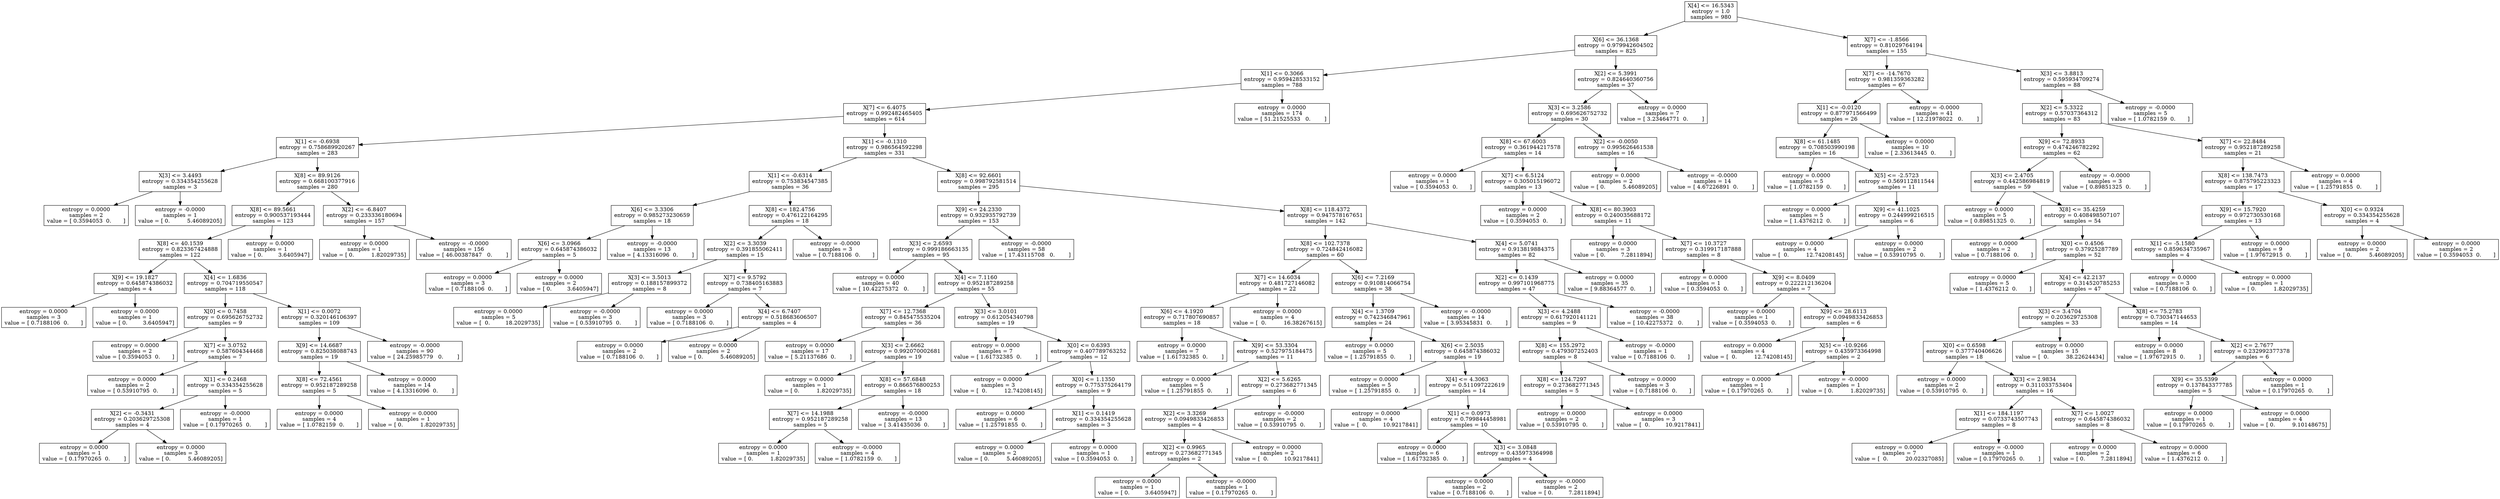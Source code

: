 digraph Tree {
0 [label="X[4] <= 16.5343\nentropy = 1.0\nsamples = 980", shape="box"] ;
1 [label="X[6] <= 36.1368\nentropy = 0.979942604502\nsamples = 825", shape="box"] ;
0 -> 1 ;
2 [label="X[1] <= 0.3066\nentropy = 0.959428533152\nsamples = 788", shape="box"] ;
1 -> 2 ;
3 [label="X[7] <= 6.4075\nentropy = 0.992482465405\nsamples = 614", shape="box"] ;
2 -> 3 ;
4 [label="X[1] <= -0.6938\nentropy = 0.758689920267\nsamples = 283", shape="box"] ;
3 -> 4 ;
5 [label="X[3] <= 3.4493\nentropy = 0.334354255628\nsamples = 3", shape="box"] ;
4 -> 5 ;
6 [label="entropy = 0.0000\nsamples = 2\nvalue = [ 0.3594053  0.       ]", shape="box"] ;
5 -> 6 ;
7 [label="entropy = -0.0000\nsamples = 1\nvalue = [ 0.          5.46089205]", shape="box"] ;
5 -> 7 ;
8 [label="X[8] <= 89.9126\nentropy = 0.668100377916\nsamples = 280", shape="box"] ;
4 -> 8 ;
9 [label="X[8] <= 89.5661\nentropy = 0.900537193444\nsamples = 123", shape="box"] ;
8 -> 9 ;
10 [label="X[8] <= 40.1539\nentropy = 0.823367424888\nsamples = 122", shape="box"] ;
9 -> 10 ;
11 [label="X[9] <= 19.1827\nentropy = 0.645874386032\nsamples = 4", shape="box"] ;
10 -> 11 ;
12 [label="entropy = 0.0000\nsamples = 3\nvalue = [ 0.7188106  0.       ]", shape="box"] ;
11 -> 12 ;
13 [label="entropy = 0.0000\nsamples = 1\nvalue = [ 0.         3.6405947]", shape="box"] ;
11 -> 13 ;
14 [label="X[4] <= 1.6836\nentropy = 0.704719550547\nsamples = 118", shape="box"] ;
10 -> 14 ;
15 [label="X[0] <= 0.7458\nentropy = 0.695626752732\nsamples = 9", shape="box"] ;
14 -> 15 ;
16 [label="entropy = 0.0000\nsamples = 2\nvalue = [ 0.3594053  0.       ]", shape="box"] ;
15 -> 16 ;
17 [label="X[7] <= 3.0752\nentropy = 0.587604344468\nsamples = 7", shape="box"] ;
15 -> 17 ;
18 [label="entropy = 0.0000\nsamples = 2\nvalue = [ 0.53910795  0.        ]", shape="box"] ;
17 -> 18 ;
19 [label="X[1] <= 0.2468\nentropy = 0.334354255628\nsamples = 5", shape="box"] ;
17 -> 19 ;
20 [label="X[2] <= -0.3431\nentropy = 0.203629725308\nsamples = 4", shape="box"] ;
19 -> 20 ;
21 [label="entropy = 0.0000\nsamples = 1\nvalue = [ 0.17970265  0.        ]", shape="box"] ;
20 -> 21 ;
22 [label="entropy = 0.0000\nsamples = 3\nvalue = [ 0.          5.46089205]", shape="box"] ;
20 -> 22 ;
23 [label="entropy = -0.0000\nsamples = 1\nvalue = [ 0.17970265  0.        ]", shape="box"] ;
19 -> 23 ;
24 [label="X[1] <= 0.0072\nentropy = 0.320146106397\nsamples = 109", shape="box"] ;
14 -> 24 ;
25 [label="X[9] <= 14.6687\nentropy = 0.825038088743\nsamples = 19", shape="box"] ;
24 -> 25 ;
26 [label="X[8] <= 72.4561\nentropy = 0.952187289258\nsamples = 5", shape="box"] ;
25 -> 26 ;
27 [label="entropy = 0.0000\nsamples = 4\nvalue = [ 1.0782159  0.       ]", shape="box"] ;
26 -> 27 ;
28 [label="entropy = 0.0000\nsamples = 1\nvalue = [ 0.          1.82029735]", shape="box"] ;
26 -> 28 ;
29 [label="entropy = 0.0000\nsamples = 14\nvalue = [ 4.13316096  0.        ]", shape="box"] ;
25 -> 29 ;
30 [label="entropy = -0.0000\nsamples = 90\nvalue = [ 24.25985779   0.        ]", shape="box"] ;
24 -> 30 ;
31 [label="entropy = 0.0000\nsamples = 1\nvalue = [ 0.         3.6405947]", shape="box"] ;
9 -> 31 ;
32 [label="X[2] <= -6.8407\nentropy = 0.233336180694\nsamples = 157", shape="box"] ;
8 -> 32 ;
33 [label="entropy = 0.0000\nsamples = 1\nvalue = [ 0.          1.82029735]", shape="box"] ;
32 -> 33 ;
34 [label="entropy = -0.0000\nsamples = 156\nvalue = [ 46.00387847   0.        ]", shape="box"] ;
32 -> 34 ;
35 [label="X[1] <= -0.1310\nentropy = 0.986564592298\nsamples = 331", shape="box"] ;
3 -> 35 ;
36 [label="X[1] <= -0.6314\nentropy = 0.753834547385\nsamples = 36", shape="box"] ;
35 -> 36 ;
37 [label="X[6] <= 3.3306\nentropy = 0.985273230659\nsamples = 18", shape="box"] ;
36 -> 37 ;
38 [label="X[6] <= 3.0966\nentropy = 0.645874386032\nsamples = 5", shape="box"] ;
37 -> 38 ;
39 [label="entropy = 0.0000\nsamples = 3\nvalue = [ 0.7188106  0.       ]", shape="box"] ;
38 -> 39 ;
40 [label="entropy = 0.0000\nsamples = 2\nvalue = [ 0.         3.6405947]", shape="box"] ;
38 -> 40 ;
41 [label="entropy = -0.0000\nsamples = 13\nvalue = [ 4.13316096  0.        ]", shape="box"] ;
37 -> 41 ;
42 [label="X[8] <= 182.4756\nentropy = 0.476122164295\nsamples = 18", shape="box"] ;
36 -> 42 ;
43 [label="X[2] <= 3.3039\nentropy = 0.391855062411\nsamples = 15", shape="box"] ;
42 -> 43 ;
44 [label="X[3] <= 3.5013\nentropy = 0.188157899372\nsamples = 8", shape="box"] ;
43 -> 44 ;
45 [label="entropy = 0.0000\nsamples = 5\nvalue = [  0.         18.2029735]", shape="box"] ;
44 -> 45 ;
46 [label="entropy = -0.0000\nsamples = 3\nvalue = [ 0.53910795  0.        ]", shape="box"] ;
44 -> 46 ;
47 [label="X[7] <= 9.5792\nentropy = 0.738405163883\nsamples = 7", shape="box"] ;
43 -> 47 ;
48 [label="entropy = 0.0000\nsamples = 3\nvalue = [ 0.7188106  0.       ]", shape="box"] ;
47 -> 48 ;
49 [label="X[4] <= 6.7407\nentropy = 0.518683606507\nsamples = 4", shape="box"] ;
47 -> 49 ;
50 [label="entropy = 0.0000\nsamples = 2\nvalue = [ 0.7188106  0.       ]", shape="box"] ;
49 -> 50 ;
51 [label="entropy = 0.0000\nsamples = 2\nvalue = [ 0.          5.46089205]", shape="box"] ;
49 -> 51 ;
52 [label="entropy = -0.0000\nsamples = 3\nvalue = [ 0.7188106  0.       ]", shape="box"] ;
42 -> 52 ;
53 [label="X[8] <= 92.6601\nentropy = 0.998792581514\nsamples = 295", shape="box"] ;
35 -> 53 ;
54 [label="X[9] <= 24.2330\nentropy = 0.932935792739\nsamples = 153", shape="box"] ;
53 -> 54 ;
55 [label="X[3] <= 2.6593\nentropy = 0.999186663135\nsamples = 95", shape="box"] ;
54 -> 55 ;
56 [label="entropy = 0.0000\nsamples = 40\nvalue = [ 10.42275372   0.        ]", shape="box"] ;
55 -> 56 ;
57 [label="X[4] <= 7.1160\nentropy = 0.952187289258\nsamples = 55", shape="box"] ;
55 -> 57 ;
58 [label="X[7] <= 12.7368\nentropy = 0.845475535204\nsamples = 36", shape="box"] ;
57 -> 58 ;
59 [label="entropy = 0.0000\nsamples = 17\nvalue = [ 5.21137686  0.        ]", shape="box"] ;
58 -> 59 ;
60 [label="X[3] <= 2.6662\nentropy = 0.992070002681\nsamples = 19", shape="box"] ;
58 -> 60 ;
61 [label="entropy = 0.0000\nsamples = 1\nvalue = [ 0.          1.82029735]", shape="box"] ;
60 -> 61 ;
62 [label="X[8] <= 57.6848\nentropy = 0.866576800253\nsamples = 18", shape="box"] ;
60 -> 62 ;
63 [label="X[7] <= 14.1988\nentropy = 0.952187289258\nsamples = 5", shape="box"] ;
62 -> 63 ;
64 [label="entropy = 0.0000\nsamples = 1\nvalue = [ 0.          1.82029735]", shape="box"] ;
63 -> 64 ;
65 [label="entropy = -0.0000\nsamples = 4\nvalue = [ 1.0782159  0.       ]", shape="box"] ;
63 -> 65 ;
66 [label="entropy = -0.0000\nsamples = 13\nvalue = [ 3.41435036  0.        ]", shape="box"] ;
62 -> 66 ;
67 [label="X[3] <= 3.0101\nentropy = 0.612054340798\nsamples = 19", shape="box"] ;
57 -> 67 ;
68 [label="entropy = 0.0000\nsamples = 7\nvalue = [ 1.61732385  0.        ]", shape="box"] ;
67 -> 68 ;
69 [label="X[0] <= 0.6393\nentropy = 0.407789763252\nsamples = 12", shape="box"] ;
67 -> 69 ;
70 [label="entropy = 0.0000\nsamples = 3\nvalue = [  0.          12.74208145]", shape="box"] ;
69 -> 70 ;
71 [label="X[0] <= 1.1350\nentropy = 0.775375264179\nsamples = 9", shape="box"] ;
69 -> 71 ;
72 [label="entropy = 0.0000\nsamples = 6\nvalue = [ 1.25791855  0.        ]", shape="box"] ;
71 -> 72 ;
73 [label="X[1] <= 0.1419\nentropy = 0.334354255628\nsamples = 3", shape="box"] ;
71 -> 73 ;
74 [label="entropy = 0.0000\nsamples = 2\nvalue = [ 0.          5.46089205]", shape="box"] ;
73 -> 74 ;
75 [label="entropy = 0.0000\nsamples = 1\nvalue = [ 0.3594053  0.       ]", shape="box"] ;
73 -> 75 ;
76 [label="entropy = -0.0000\nsamples = 58\nvalue = [ 17.43115708   0.        ]", shape="box"] ;
54 -> 76 ;
77 [label="X[8] <= 118.4372\nentropy = 0.947578167651\nsamples = 142", shape="box"] ;
53 -> 77 ;
78 [label="X[8] <= 102.7378\nentropy = 0.724842416082\nsamples = 60", shape="box"] ;
77 -> 78 ;
79 [label="X[7] <= 14.6034\nentropy = 0.481727146082\nsamples = 22", shape="box"] ;
78 -> 79 ;
80 [label="X[6] <= 4.1920\nentropy = 0.717807690857\nsamples = 18", shape="box"] ;
79 -> 80 ;
81 [label="entropy = 0.0000\nsamples = 7\nvalue = [ 1.61732385  0.        ]", shape="box"] ;
80 -> 81 ;
82 [label="X[9] <= 53.3304\nentropy = 0.527975184475\nsamples = 11", shape="box"] ;
80 -> 82 ;
83 [label="entropy = 0.0000\nsamples = 5\nvalue = [ 1.25791855  0.        ]", shape="box"] ;
82 -> 83 ;
84 [label="X[2] <= 5.6265\nentropy = 0.273682771345\nsamples = 6", shape="box"] ;
82 -> 84 ;
85 [label="X[2] <= 3.3269\nentropy = 0.0949833426853\nsamples = 4", shape="box"] ;
84 -> 85 ;
86 [label="X[2] <= 0.9965\nentropy = 0.273682771345\nsamples = 2", shape="box"] ;
85 -> 86 ;
87 [label="entropy = 0.0000\nsamples = 1\nvalue = [ 0.         3.6405947]", shape="box"] ;
86 -> 87 ;
88 [label="entropy = -0.0000\nsamples = 1\nvalue = [ 0.17970265  0.        ]", shape="box"] ;
86 -> 88 ;
89 [label="entropy = 0.0000\nsamples = 2\nvalue = [  0.         10.9217841]", shape="box"] ;
85 -> 89 ;
90 [label="entropy = -0.0000\nsamples = 2\nvalue = [ 0.53910795  0.        ]", shape="box"] ;
84 -> 90 ;
91 [label="entropy = 0.0000\nsamples = 4\nvalue = [  0.          16.38267615]", shape="box"] ;
79 -> 91 ;
92 [label="X[6] <= 7.2169\nentropy = 0.910814066754\nsamples = 38", shape="box"] ;
78 -> 92 ;
93 [label="X[4] <= 1.3709\nentropy = 0.742346847961\nsamples = 24", shape="box"] ;
92 -> 93 ;
94 [label="entropy = 0.0000\nsamples = 5\nvalue = [ 1.25791855  0.        ]", shape="box"] ;
93 -> 94 ;
95 [label="X[6] <= 2.5035\nentropy = 0.645874386032\nsamples = 19", shape="box"] ;
93 -> 95 ;
96 [label="entropy = 0.0000\nsamples = 5\nvalue = [ 1.25791855  0.        ]", shape="box"] ;
95 -> 96 ;
97 [label="X[4] <= 4.3063\nentropy = 0.511097222619\nsamples = 14", shape="box"] ;
95 -> 97 ;
98 [label="entropy = 0.0000\nsamples = 4\nvalue = [  0.         10.9217841]", shape="box"] ;
97 -> 98 ;
99 [label="X[1] <= 0.0973\nentropy = 0.799844458981\nsamples = 10", shape="box"] ;
97 -> 99 ;
100 [label="entropy = 0.0000\nsamples = 6\nvalue = [ 1.61732385  0.        ]", shape="box"] ;
99 -> 100 ;
101 [label="X[3] <= 3.0848\nentropy = 0.435973364998\nsamples = 4", shape="box"] ;
99 -> 101 ;
102 [label="entropy = 0.0000\nsamples = 2\nvalue = [ 0.7188106  0.       ]", shape="box"] ;
101 -> 102 ;
103 [label="entropy = -0.0000\nsamples = 2\nvalue = [ 0.         7.2811894]", shape="box"] ;
101 -> 103 ;
104 [label="entropy = -0.0000\nsamples = 14\nvalue = [ 3.95345831  0.        ]", shape="box"] ;
92 -> 104 ;
105 [label="X[4] <= 5.0741\nentropy = 0.913819884375\nsamples = 82", shape="box"] ;
77 -> 105 ;
106 [label="X[2] <= 0.1439\nentropy = 0.997101968775\nsamples = 47", shape="box"] ;
105 -> 106 ;
107 [label="X[3] <= 4.2488\nentropy = 0.617920141121\nsamples = 9", shape="box"] ;
106 -> 107 ;
108 [label="X[8] <= 155.2972\nentropy = 0.479307252403\nsamples = 8", shape="box"] ;
107 -> 108 ;
109 [label="X[8] <= 124.7297\nentropy = 0.273682771345\nsamples = 5", shape="box"] ;
108 -> 109 ;
110 [label="entropy = 0.0000\nsamples = 2\nvalue = [ 0.53910795  0.        ]", shape="box"] ;
109 -> 110 ;
111 [label="entropy = 0.0000\nsamples = 3\nvalue = [  0.         10.9217841]", shape="box"] ;
109 -> 111 ;
112 [label="entropy = 0.0000\nsamples = 3\nvalue = [ 0.7188106  0.       ]", shape="box"] ;
108 -> 112 ;
113 [label="entropy = -0.0000\nsamples = 1\nvalue = [ 0.7188106  0.       ]", shape="box"] ;
107 -> 113 ;
114 [label="entropy = -0.0000\nsamples = 38\nvalue = [ 10.42275372   0.        ]", shape="box"] ;
106 -> 114 ;
115 [label="entropy = 0.0000\nsamples = 35\nvalue = [ 9.88364577  0.        ]", shape="box"] ;
105 -> 115 ;
116 [label="entropy = 0.0000\nsamples = 174\nvalue = [ 51.21525533   0.        ]", shape="box"] ;
2 -> 116 ;
117 [label="X[2] <= 5.3991\nentropy = 0.824640360756\nsamples = 37", shape="box"] ;
1 -> 117 ;
118 [label="X[3] <= 3.2586\nentropy = 0.695626752732\nsamples = 30", shape="box"] ;
117 -> 118 ;
119 [label="X[8] <= 67.6003\nentropy = 0.361944217578\nsamples = 14", shape="box"] ;
118 -> 119 ;
120 [label="entropy = 0.0000\nsamples = 1\nvalue = [ 0.3594053  0.       ]", shape="box"] ;
119 -> 120 ;
121 [label="X[7] <= 6.5124\nentropy = 0.305015196072\nsamples = 13", shape="box"] ;
119 -> 121 ;
122 [label="entropy = 0.0000\nsamples = 2\nvalue = [ 0.3594053  0.       ]", shape="box"] ;
121 -> 122 ;
123 [label="X[8] <= 80.3903\nentropy = 0.240035688172\nsamples = 11", shape="box"] ;
121 -> 123 ;
124 [label="entropy = 0.0000\nsamples = 3\nvalue = [ 0.         7.2811894]", shape="box"] ;
123 -> 124 ;
125 [label="X[7] <= 10.3727\nentropy = 0.319917187888\nsamples = 8", shape="box"] ;
123 -> 125 ;
126 [label="entropy = 0.0000\nsamples = 1\nvalue = [ 0.3594053  0.       ]", shape="box"] ;
125 -> 126 ;
127 [label="X[9] <= 8.0409\nentropy = 0.222212136204\nsamples = 7", shape="box"] ;
125 -> 127 ;
128 [label="entropy = 0.0000\nsamples = 1\nvalue = [ 0.3594053  0.       ]", shape="box"] ;
127 -> 128 ;
129 [label="X[9] <= 28.6113\nentropy = 0.0949833426853\nsamples = 6", shape="box"] ;
127 -> 129 ;
130 [label="entropy = 0.0000\nsamples = 4\nvalue = [  0.          12.74208145]", shape="box"] ;
129 -> 130 ;
131 [label="X[5] <= -10.9266\nentropy = 0.435973364998\nsamples = 2", shape="box"] ;
129 -> 131 ;
132 [label="entropy = 0.0000\nsamples = 1\nvalue = [ 0.17970265  0.        ]", shape="box"] ;
131 -> 132 ;
133 [label="entropy = -0.0000\nsamples = 1\nvalue = [ 0.          1.82029735]", shape="box"] ;
131 -> 133 ;
134 [label="X[2] <= -0.0050\nentropy = 0.995626461538\nsamples = 16", shape="box"] ;
118 -> 134 ;
135 [label="entropy = 0.0000\nsamples = 2\nvalue = [ 0.          5.46089205]", shape="box"] ;
134 -> 135 ;
136 [label="entropy = -0.0000\nsamples = 14\nvalue = [ 4.67226891  0.        ]", shape="box"] ;
134 -> 136 ;
137 [label="entropy = 0.0000\nsamples = 7\nvalue = [ 3.23464771  0.        ]", shape="box"] ;
117 -> 137 ;
138 [label="X[7] <= -1.8566\nentropy = 0.81029764194\nsamples = 155", shape="box"] ;
0 -> 138 ;
139 [label="X[7] <= -14.7670\nentropy = 0.981359363282\nsamples = 67", shape="box"] ;
138 -> 139 ;
140 [label="X[1] <= -0.0120\nentropy = 0.877971566499\nsamples = 26", shape="box"] ;
139 -> 140 ;
141 [label="X[8] <= 61.1485\nentropy = 0.708503990198\nsamples = 16", shape="box"] ;
140 -> 141 ;
142 [label="entropy = 0.0000\nsamples = 5\nvalue = [ 1.0782159  0.       ]", shape="box"] ;
141 -> 142 ;
143 [label="X[5] <= -2.5723\nentropy = 0.569112811544\nsamples = 11", shape="box"] ;
141 -> 143 ;
144 [label="entropy = 0.0000\nsamples = 5\nvalue = [ 1.4376212  0.       ]", shape="box"] ;
143 -> 144 ;
145 [label="X[9] <= 41.1025\nentropy = 0.244999216515\nsamples = 6", shape="box"] ;
143 -> 145 ;
146 [label="entropy = 0.0000\nsamples = 4\nvalue = [  0.          12.74208145]", shape="box"] ;
145 -> 146 ;
147 [label="entropy = 0.0000\nsamples = 2\nvalue = [ 0.53910795  0.        ]", shape="box"] ;
145 -> 147 ;
148 [label="entropy = 0.0000\nsamples = 10\nvalue = [ 2.33613445  0.        ]", shape="box"] ;
140 -> 148 ;
149 [label="entropy = -0.0000\nsamples = 41\nvalue = [ 12.21978022   0.        ]", shape="box"] ;
139 -> 149 ;
150 [label="X[3] <= 3.8813\nentropy = 0.595934709274\nsamples = 88", shape="box"] ;
138 -> 150 ;
151 [label="X[2] <= 5.3322\nentropy = 0.57037364312\nsamples = 83", shape="box"] ;
150 -> 151 ;
152 [label="X[9] <= 72.8933\nentropy = 0.474246782292\nsamples = 62", shape="box"] ;
151 -> 152 ;
153 [label="X[3] <= 2.4705\nentropy = 0.442586984819\nsamples = 59", shape="box"] ;
152 -> 153 ;
154 [label="entropy = 0.0000\nsamples = 5\nvalue = [ 0.89851325  0.        ]", shape="box"] ;
153 -> 154 ;
155 [label="X[8] <= 35.4259\nentropy = 0.408498507107\nsamples = 54", shape="box"] ;
153 -> 155 ;
156 [label="entropy = 0.0000\nsamples = 2\nvalue = [ 0.7188106  0.       ]", shape="box"] ;
155 -> 156 ;
157 [label="X[0] <= 0.4506\nentropy = 0.37925287789\nsamples = 52", shape="box"] ;
155 -> 157 ;
158 [label="entropy = 0.0000\nsamples = 5\nvalue = [ 1.4376212  0.       ]", shape="box"] ;
157 -> 158 ;
159 [label="X[4] <= 42.2137\nentropy = 0.314520785253\nsamples = 47", shape="box"] ;
157 -> 159 ;
160 [label="X[3] <= 3.4704\nentropy = 0.203629725308\nsamples = 33", shape="box"] ;
159 -> 160 ;
161 [label="X[0] <= 0.6598\nentropy = 0.377740406626\nsamples = 18", shape="box"] ;
160 -> 161 ;
162 [label="entropy = 0.0000\nsamples = 2\nvalue = [ 0.53910795  0.        ]", shape="box"] ;
161 -> 162 ;
163 [label="X[3] <= 2.9834\nentropy = 0.311033753404\nsamples = 16", shape="box"] ;
161 -> 163 ;
164 [label="X[1] <= 184.1197\nentropy = 0.0733743507743\nsamples = 8", shape="box"] ;
163 -> 164 ;
165 [label="entropy = 0.0000\nsamples = 7\nvalue = [  0.          20.02327085]", shape="box"] ;
164 -> 165 ;
166 [label="entropy = -0.0000\nsamples = 1\nvalue = [ 0.17970265  0.        ]", shape="box"] ;
164 -> 166 ;
167 [label="X[7] <= 1.0027\nentropy = 0.645874386032\nsamples = 8", shape="box"] ;
163 -> 167 ;
168 [label="entropy = 0.0000\nsamples = 2\nvalue = [ 0.         7.2811894]", shape="box"] ;
167 -> 168 ;
169 [label="entropy = 0.0000\nsamples = 6\nvalue = [ 1.4376212  0.       ]", shape="box"] ;
167 -> 169 ;
170 [label="entropy = 0.0000\nsamples = 15\nvalue = [  0.          38.22624434]", shape="box"] ;
160 -> 170 ;
171 [label="X[8] <= 75.2783\nentropy = 0.730347144653\nsamples = 14", shape="box"] ;
159 -> 171 ;
172 [label="entropy = 0.0000\nsamples = 8\nvalue = [ 1.97672915  0.        ]", shape="box"] ;
171 -> 172 ;
173 [label="X[2] <= 2.7677\nentropy = 0.232992377378\nsamples = 6", shape="box"] ;
171 -> 173 ;
174 [label="X[9] <= 35.5399\nentropy = 0.137843377785\nsamples = 5", shape="box"] ;
173 -> 174 ;
175 [label="entropy = 0.0000\nsamples = 1\nvalue = [ 0.17970265  0.        ]", shape="box"] ;
174 -> 175 ;
176 [label="entropy = 0.0000\nsamples = 4\nvalue = [ 0.          9.10148675]", shape="box"] ;
174 -> 176 ;
177 [label="entropy = 0.0000\nsamples = 1\nvalue = [ 0.17970265  0.        ]", shape="box"] ;
173 -> 177 ;
178 [label="entropy = -0.0000\nsamples = 3\nvalue = [ 0.89851325  0.        ]", shape="box"] ;
152 -> 178 ;
179 [label="X[7] <= 22.8484\nentropy = 0.952187289258\nsamples = 21", shape="box"] ;
151 -> 179 ;
180 [label="X[8] <= 138.7473\nentropy = 0.875795223323\nsamples = 17", shape="box"] ;
179 -> 180 ;
181 [label="X[9] <= 15.7920\nentropy = 0.972730530168\nsamples = 13", shape="box"] ;
180 -> 181 ;
182 [label="X[1] <= -5.1580\nentropy = 0.859634735967\nsamples = 4", shape="box"] ;
181 -> 182 ;
183 [label="entropy = 0.0000\nsamples = 3\nvalue = [ 0.7188106  0.       ]", shape="box"] ;
182 -> 183 ;
184 [label="entropy = 0.0000\nsamples = 1\nvalue = [ 0.          1.82029735]", shape="box"] ;
182 -> 184 ;
185 [label="entropy = 0.0000\nsamples = 9\nvalue = [ 1.97672915  0.        ]", shape="box"] ;
181 -> 185 ;
186 [label="X[0] <= 0.9324\nentropy = 0.334354255628\nsamples = 4", shape="box"] ;
180 -> 186 ;
187 [label="entropy = 0.0000\nsamples = 2\nvalue = [ 0.          5.46089205]", shape="box"] ;
186 -> 187 ;
188 [label="entropy = 0.0000\nsamples = 2\nvalue = [ 0.3594053  0.       ]", shape="box"] ;
186 -> 188 ;
189 [label="entropy = 0.0000\nsamples = 4\nvalue = [ 1.25791855  0.        ]", shape="box"] ;
179 -> 189 ;
190 [label="entropy = -0.0000\nsamples = 5\nvalue = [ 1.0782159  0.       ]", shape="box"] ;
150 -> 190 ;
}